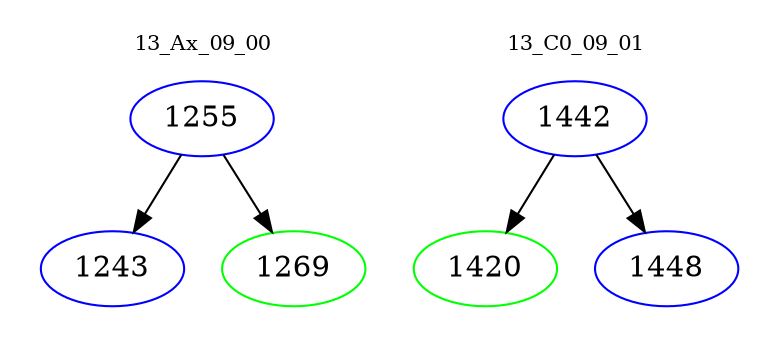 digraph{
subgraph cluster_0 {
color = white
label = "13_Ax_09_00";
fontsize=10;
T0_1255 [label="1255", color="blue"]
T0_1255 -> T0_1243 [color="black"]
T0_1243 [label="1243", color="blue"]
T0_1255 -> T0_1269 [color="black"]
T0_1269 [label="1269", color="green"]
}
subgraph cluster_1 {
color = white
label = "13_C0_09_01";
fontsize=10;
T1_1442 [label="1442", color="blue"]
T1_1442 -> T1_1420 [color="black"]
T1_1420 [label="1420", color="green"]
T1_1442 -> T1_1448 [color="black"]
T1_1448 [label="1448", color="blue"]
}
}
